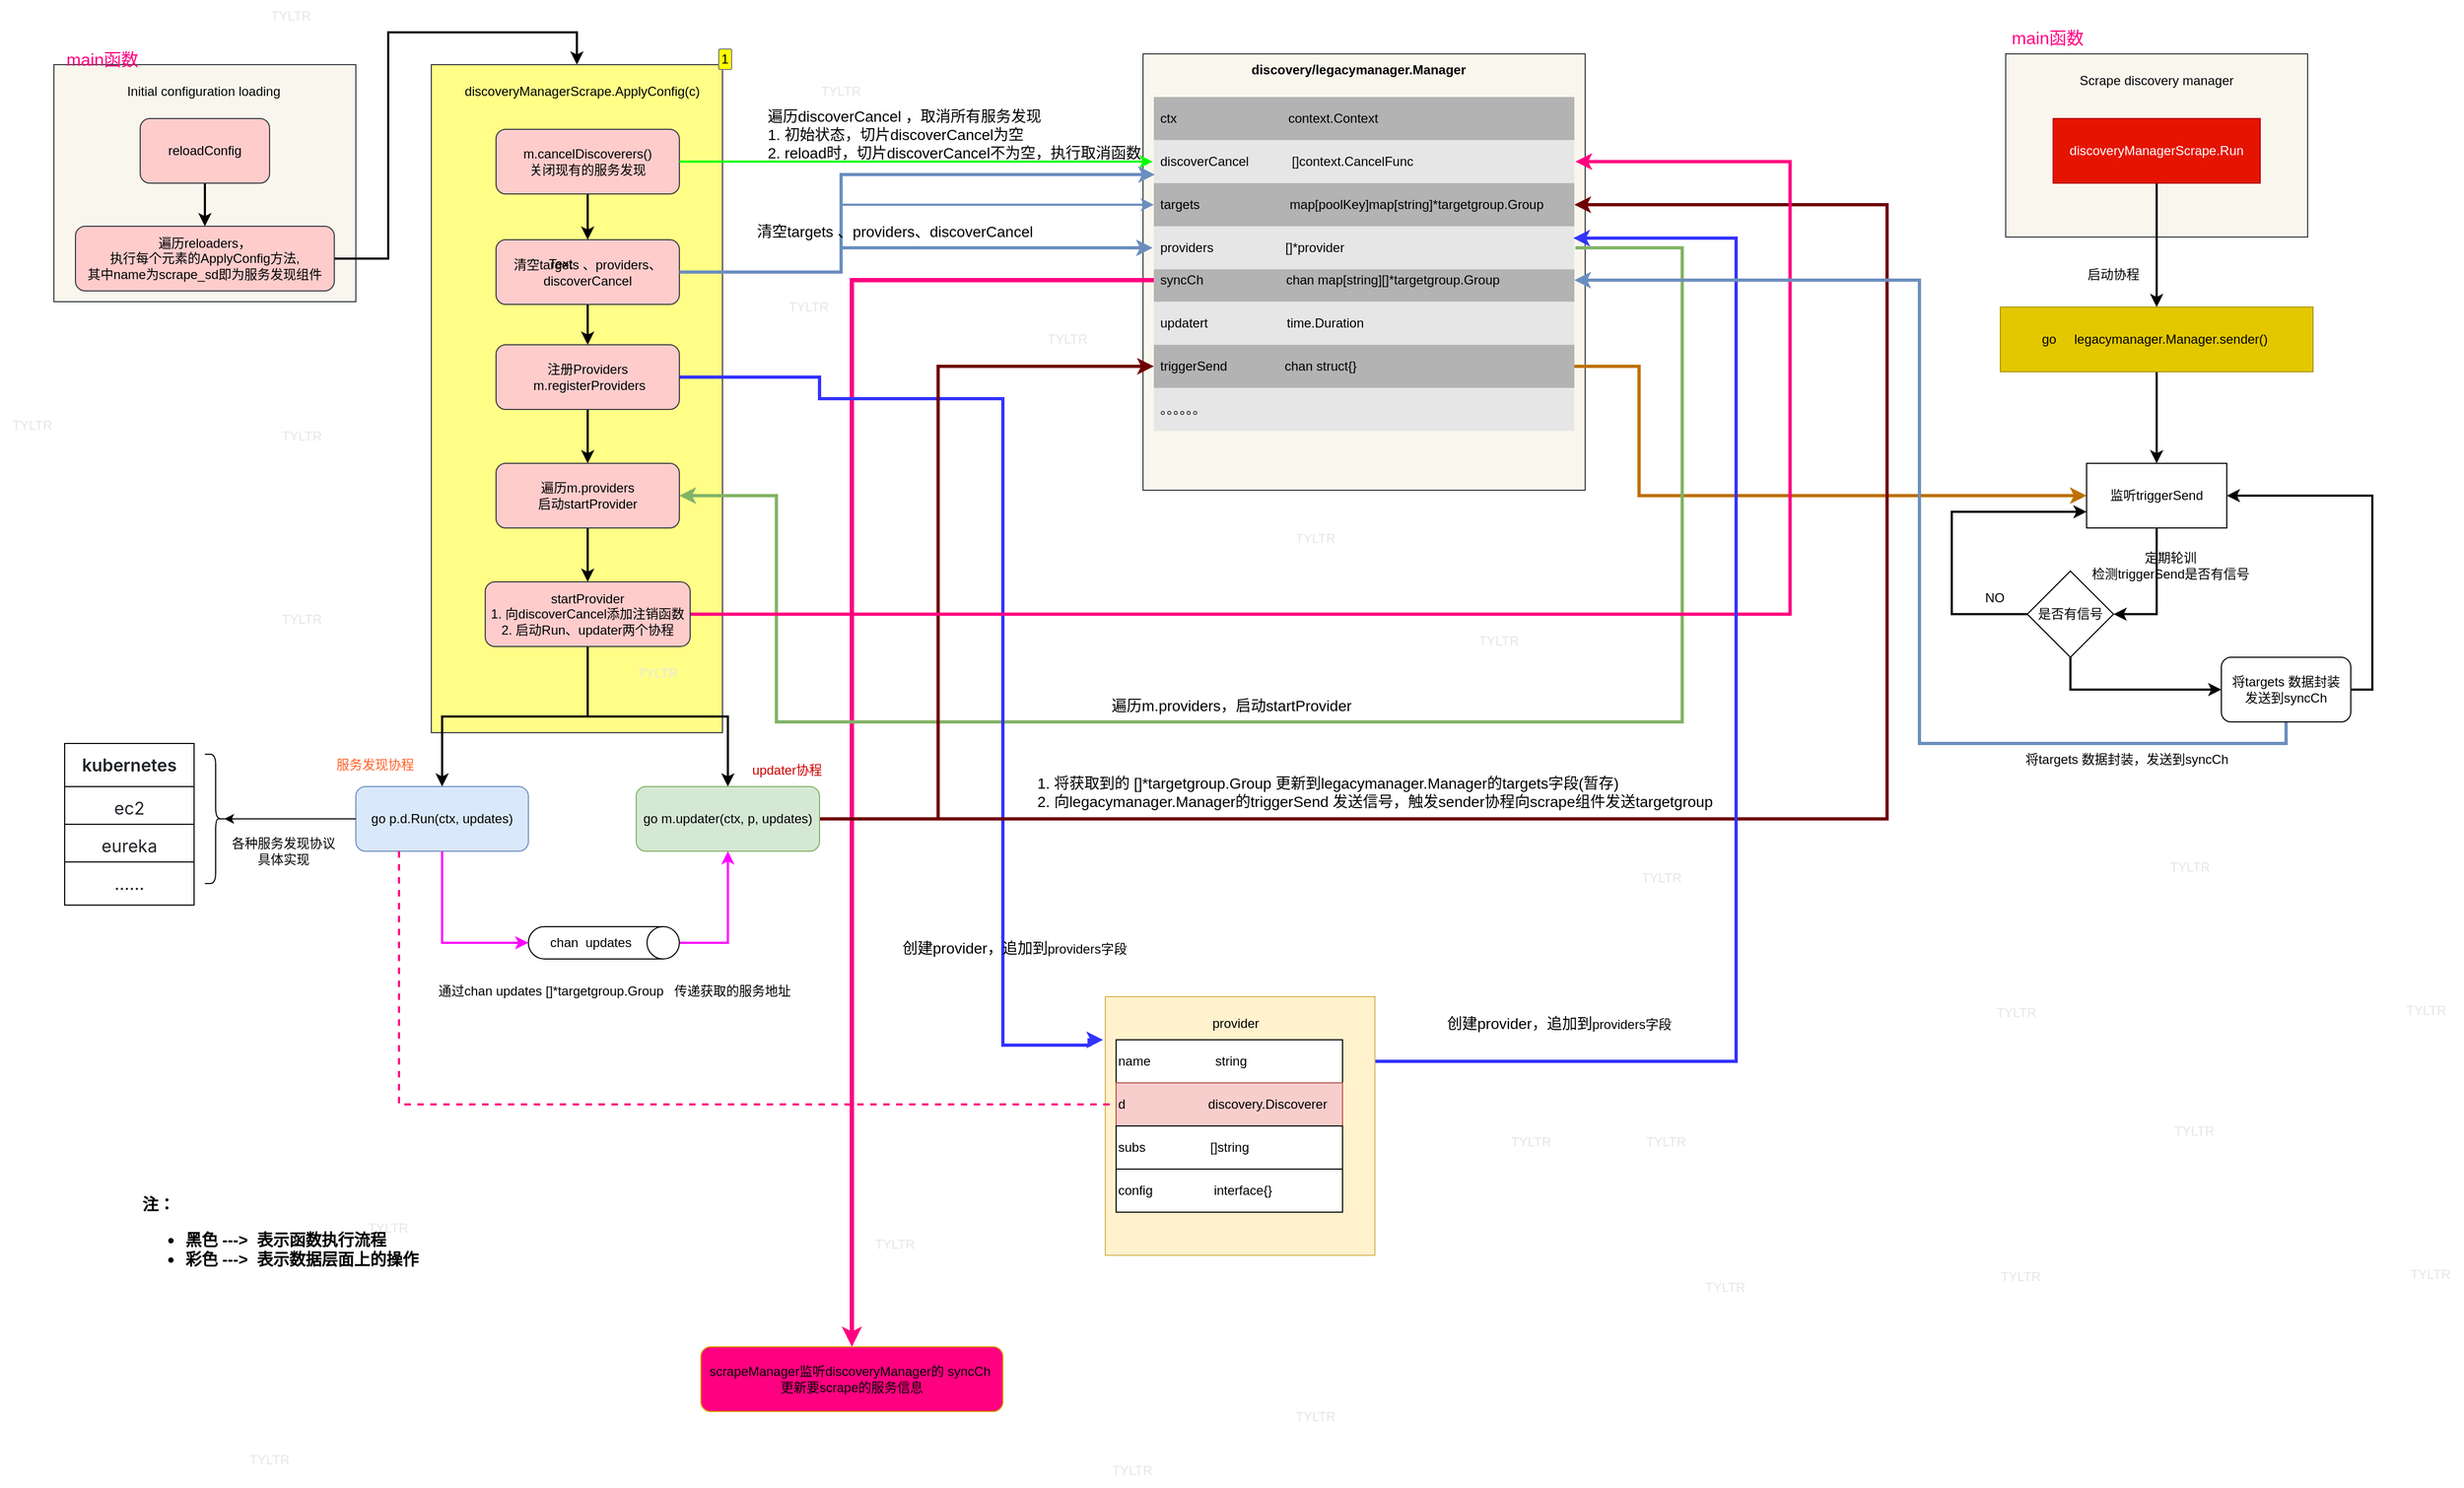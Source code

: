 <mxfile version="24.6.1" type="device">
  <diagram name="第 1 页" id="JD-DyB5TE8ffOVKspvN3">
    <mxGraphModel dx="1434" dy="769" grid="1" gridSize="10" guides="1" tooltips="1" connect="1" arrows="0" fold="1" page="1" pageScale="1" pageWidth="827" pageHeight="1169" background="none" math="0" shadow="0">
      <root>
        <mxCell id="0" />
        <mxCell id="1" parent="0" />
        <mxCell id="Yc0Fu8YplYlWr9wA8VVT-9" value="" style="rounded=0;whiteSpace=wrap;html=1;fillColor=#f9f7ed;strokeColor=#36393d;" parent="1" vertex="1">
          <mxGeometry x="180" y="130" width="280" height="220" as="geometry" />
        </mxCell>
        <mxCell id="Yc0Fu8YplYlWr9wA8VVT-12" value="Initial configuration loading" style="text;html=1;align=center;verticalAlign=middle;whiteSpace=wrap;rounded=0;" parent="1" vertex="1">
          <mxGeometry x="224" y="140" width="190" height="30" as="geometry" />
        </mxCell>
        <mxCell id="Yc0Fu8YplYlWr9wA8VVT-16" value="" style="edgeStyle=orthogonalEdgeStyle;rounded=0;orthogonalLoop=1;jettySize=auto;html=1;strokeWidth=2;" parent="1" source="Yc0Fu8YplYlWr9wA8VVT-13" target="Yc0Fu8YplYlWr9wA8VVT-14" edge="1">
          <mxGeometry relative="1" as="geometry" />
        </mxCell>
        <mxCell id="Yc0Fu8YplYlWr9wA8VVT-13" value="reloadConfig" style="rounded=1;whiteSpace=wrap;html=1;fillColor=#ffcccc;strokeColor=#36393d;" parent="1" vertex="1">
          <mxGeometry x="260" y="180" width="120" height="60" as="geometry" />
        </mxCell>
        <mxCell id="Yc0Fu8YplYlWr9wA8VVT-21" style="edgeStyle=orthogonalEdgeStyle;rounded=0;orthogonalLoop=1;jettySize=auto;html=1;exitX=1;exitY=0.5;exitDx=0;exitDy=0;entryX=0.5;entryY=0;entryDx=0;entryDy=0;fillColor=#ffcccc;strokeColor=#000000;strokeWidth=2;" parent="1" source="Yc0Fu8YplYlWr9wA8VVT-14" target="Yc0Fu8YplYlWr9wA8VVT-17" edge="1">
          <mxGeometry relative="1" as="geometry">
            <mxPoint x="600" y="110" as="targetPoint" />
            <Array as="points">
              <mxPoint x="490" y="310" />
              <mxPoint x="490" y="100" />
              <mxPoint x="665" y="100" />
            </Array>
          </mxGeometry>
        </mxCell>
        <mxCell id="Yc0Fu8YplYlWr9wA8VVT-14" value="遍历reloaders，&lt;br&gt;执行每个元素的ApplyConfig方法,&lt;br&gt;其中name为scrape_sd即为服务发现组件" style="rounded=1;whiteSpace=wrap;html=1;fillColor=#ffcccc;strokeColor=#36393d;" parent="1" vertex="1">
          <mxGeometry x="200" y="280" width="240" height="60" as="geometry" />
        </mxCell>
        <mxCell id="Yc0Fu8YplYlWr9wA8VVT-17" value="" style="rounded=0;whiteSpace=wrap;html=1;fillColor=#ffff88;strokeColor=#36393d;enumerate=1;" parent="1" vertex="1">
          <mxGeometry x="530" y="130" width="270" height="620" as="geometry" />
        </mxCell>
        <mxCell id="Yc0Fu8YplYlWr9wA8VVT-20" value="discoveryManagerScrape.ApplyConfig(c)" style="text;html=1;align=center;verticalAlign=middle;whiteSpace=wrap;rounded=0;" parent="1" vertex="1">
          <mxGeometry x="640" y="140" width="60" height="30" as="geometry" />
        </mxCell>
        <mxCell id="Yc0Fu8YplYlWr9wA8VVT-68" style="edgeStyle=orthogonalEdgeStyle;rounded=0;orthogonalLoop=1;jettySize=auto;html=1;exitX=0.5;exitY=1;exitDx=0;exitDy=0;strokeWidth=2;" parent="1" source="Yc0Fu8YplYlWr9wA8VVT-22" target="Yc0Fu8YplYlWr9wA8VVT-57" edge="1">
          <mxGeometry relative="1" as="geometry" />
        </mxCell>
        <mxCell id="Yc0Fu8YplYlWr9wA8VVT-22" value="m.cancelDiscoverers()&lt;br&gt;关闭现有的服务发现" style="rounded=1;whiteSpace=wrap;html=1;fillColor=#ffcccc;strokeColor=#36393d;" parent="1" vertex="1">
          <mxGeometry x="590" y="190" width="170" height="60" as="geometry" />
        </mxCell>
        <mxCell id="Yc0Fu8YplYlWr9wA8VVT-23" value="&lt;article data-content=&quot;[{&amp;quot;type&amp;quot;:&amp;quot;block&amp;quot;,&amp;quot;id&amp;quot;:&amp;quot;oQzf-1707302012623&amp;quot;,&amp;quot;name&amp;quot;:&amp;quot;code&amp;quot;,&amp;quot;data&amp;quot;:{&amp;quot;wrap&amp;quot;:true,&amp;quot;language&amp;quot;:&amp;quot;&amp;quot;,&amp;quot;theme&amp;quot;:&amp;quot;default&amp;quot;},&amp;quot;nodes&amp;quot;:[{&amp;quot;type&amp;quot;:&amp;quot;block&amp;quot;,&amp;quot;id&amp;quot;:&amp;quot;PIXT-1708593610295&amp;quot;,&amp;quot;name&amp;quot;:&amp;quot;code-line&amp;quot;,&amp;quot;data&amp;quot;:{},&amp;quot;nodes&amp;quot;:[{&amp;quot;type&amp;quot;:&amp;quot;text&amp;quot;,&amp;quot;id&amp;quot;:&amp;quot;FoJq-1708593610294&amp;quot;,&amp;quot;leaves&amp;quot;:[{&amp;quot;text&amp;quot;:&amp;quot;type&amp;nbsp;Manager&amp;nbsp;struct&amp;nbsp;{&amp;quot;,&amp;quot;marks&amp;quot;:[]}]}]},{&amp;quot;type&amp;quot;:&amp;quot;block&amp;quot;,&amp;quot;id&amp;quot;:&amp;quot;5k57-1708593611219&amp;quot;,&amp;quot;name&amp;quot;:&amp;quot;code-line&amp;quot;,&amp;quot;data&amp;quot;:{},&amp;quot;nodes&amp;quot;:[{&amp;quot;type&amp;quot;:&amp;quot;text&amp;quot;,&amp;quot;id&amp;quot;:&amp;quot;eEuN-1708593611218&amp;quot;,&amp;quot;leaves&amp;quot;:[{&amp;quot;text&amp;quot;:&amp;quot;&amp;nbsp;&amp;nbsp;&amp;nbsp;&amp;nbsp;logger&amp;nbsp;&amp;nbsp;&amp;nbsp;&amp;nbsp;&amp;nbsp;&amp;nbsp;&amp;nbsp;&amp;nbsp;&amp;nbsp;&amp;nbsp;&amp;nbsp;log.Logger&amp;quot;,&amp;quot;marks&amp;quot;:[]}]}]},{&amp;quot;type&amp;quot;:&amp;quot;block&amp;quot;,&amp;quot;id&amp;quot;:&amp;quot;fkRS-1708593611221&amp;quot;,&amp;quot;name&amp;quot;:&amp;quot;code-line&amp;quot;,&amp;quot;data&amp;quot;:{},&amp;quot;nodes&amp;quot;:[{&amp;quot;type&amp;quot;:&amp;quot;text&amp;quot;,&amp;quot;id&amp;quot;:&amp;quot;NW3g-1708593611220&amp;quot;,&amp;quot;leaves&amp;quot;:[{&amp;quot;text&amp;quot;:&amp;quot;&amp;nbsp;&amp;nbsp;&amp;nbsp;&amp;nbsp;name&amp;nbsp;&amp;nbsp;&amp;nbsp;&amp;nbsp;&amp;nbsp;&amp;nbsp;&amp;nbsp;&amp;nbsp;&amp;nbsp;&amp;nbsp;&amp;nbsp;&amp;nbsp;&amp;nbsp;string&amp;quot;,&amp;quot;marks&amp;quot;:[]}]}]},{&amp;quot;type&amp;quot;:&amp;quot;block&amp;quot;,&amp;quot;id&amp;quot;:&amp;quot;XSko-1708593611223&amp;quot;,&amp;quot;name&amp;quot;:&amp;quot;code-line&amp;quot;,&amp;quot;data&amp;quot;:{},&amp;quot;nodes&amp;quot;:[{&amp;quot;type&amp;quot;:&amp;quot;text&amp;quot;,&amp;quot;id&amp;quot;:&amp;quot;2gKA-1708593611222&amp;quot;,&amp;quot;leaves&amp;quot;:[{&amp;quot;text&amp;quot;:&amp;quot;&amp;nbsp;&amp;nbsp;&amp;nbsp;&amp;nbsp;mtx&amp;nbsp;&amp;nbsp;&amp;nbsp;&amp;nbsp;&amp;nbsp;&amp;nbsp;&amp;nbsp;&amp;nbsp;&amp;nbsp;&amp;nbsp;&amp;nbsp;&amp;nbsp;&amp;nbsp;&amp;nbsp;sync.RWMutex&amp;quot;,&amp;quot;marks&amp;quot;:[]}]}]},{&amp;quot;type&amp;quot;:&amp;quot;block&amp;quot;,&amp;quot;id&amp;quot;:&amp;quot;2Kbo-1708593611225&amp;quot;,&amp;quot;name&amp;quot;:&amp;quot;code-line&amp;quot;,&amp;quot;data&amp;quot;:{},&amp;quot;nodes&amp;quot;:[{&amp;quot;type&amp;quot;:&amp;quot;text&amp;quot;,&amp;quot;id&amp;quot;:&amp;quot;1zew-1708593611224&amp;quot;,&amp;quot;leaves&amp;quot;:[{&amp;quot;text&amp;quot;:&amp;quot;&amp;nbsp;&amp;nbsp;&amp;nbsp;&amp;nbsp;ctx&amp;nbsp;&amp;nbsp;&amp;nbsp;&amp;nbsp;&amp;nbsp;&amp;nbsp;&amp;nbsp;&amp;nbsp;&amp;nbsp;&amp;nbsp;&amp;nbsp;&amp;nbsp;&amp;nbsp;&amp;nbsp;&amp;nbsp;context.Context&amp;quot;,&amp;quot;marks&amp;quot;:[]}]}]},{&amp;quot;type&amp;quot;:&amp;quot;block&amp;quot;,&amp;quot;id&amp;quot;:&amp;quot;vPWR-1708593611227&amp;quot;,&amp;quot;name&amp;quot;:&amp;quot;code-line&amp;quot;,&amp;quot;data&amp;quot;:{},&amp;quot;nodes&amp;quot;:[{&amp;quot;type&amp;quot;:&amp;quot;text&amp;quot;,&amp;quot;id&amp;quot;:&amp;quot;6IBR-1708593611226&amp;quot;,&amp;quot;leaves&amp;quot;:[{&amp;quot;text&amp;quot;:&amp;quot;&amp;nbsp;&amp;nbsp;&amp;nbsp;&amp;nbsp;discoverCancel&amp;nbsp;&amp;nbsp;&amp;nbsp;[]context.CancelFunc&amp;quot;,&amp;quot;marks&amp;quot;:[]}]}]},{&amp;quot;type&amp;quot;:&amp;quot;block&amp;quot;,&amp;quot;id&amp;quot;:&amp;quot;4Jts-1708593611235&amp;quot;,&amp;quot;name&amp;quot;:&amp;quot;code-line&amp;quot;,&amp;quot;data&amp;quot;:{},&amp;quot;nodes&amp;quot;:[{&amp;quot;type&amp;quot;:&amp;quot;text&amp;quot;,&amp;quot;id&amp;quot;:&amp;quot;ctO9-1708593611234&amp;quot;,&amp;quot;leaves&amp;quot;:[{&amp;quot;text&amp;quot;:&amp;quot;&amp;nbsp;&amp;nbsp;&amp;nbsp;&amp;nbsp;targets&amp;nbsp;&amp;nbsp;&amp;nbsp;&amp;nbsp;&amp;nbsp;&amp;nbsp;&amp;nbsp;&amp;nbsp;&amp;nbsp;&amp;nbsp;&amp;nbsp;map[poolKey]map[string]*targetgroup.Group&amp;quot;,&amp;quot;marks&amp;quot;:[]}]}]},{&amp;quot;type&amp;quot;:&amp;quot;block&amp;quot;,&amp;quot;id&amp;quot;:&amp;quot;OmhL-1708593611239&amp;quot;,&amp;quot;name&amp;quot;:&amp;quot;code-line&amp;quot;,&amp;quot;data&amp;quot;:{},&amp;quot;nodes&amp;quot;:[{&amp;quot;type&amp;quot;:&amp;quot;text&amp;quot;,&amp;quot;id&amp;quot;:&amp;quot;50vh-1708593611238&amp;quot;,&amp;quot;leaves&amp;quot;:[{&amp;quot;text&amp;quot;:&amp;quot;&amp;nbsp;&amp;nbsp;&amp;nbsp;&amp;nbsp;providers&amp;nbsp;&amp;nbsp;&amp;nbsp;&amp;nbsp;&amp;nbsp;&amp;nbsp;&amp;nbsp;&amp;nbsp;&amp;nbsp;[]*provider&amp;quot;,&amp;quot;marks&amp;quot;:[]}]}]},{&amp;quot;type&amp;quot;:&amp;quot;block&amp;quot;,&amp;quot;id&amp;quot;:&amp;quot;Emao-1708593611243&amp;quot;,&amp;quot;name&amp;quot;:&amp;quot;code-line&amp;quot;,&amp;quot;data&amp;quot;:{},&amp;quot;nodes&amp;quot;:[{&amp;quot;type&amp;quot;:&amp;quot;text&amp;quot;,&amp;quot;id&amp;quot;:&amp;quot;lmY2-1708593611242&amp;quot;,&amp;quot;leaves&amp;quot;:[{&amp;quot;text&amp;quot;:&amp;quot;&amp;nbsp;&amp;nbsp;&amp;nbsp;&amp;nbsp;syncCh&amp;nbsp;&amp;nbsp;&amp;nbsp;&amp;nbsp;&amp;nbsp;&amp;nbsp;&amp;nbsp;&amp;nbsp;&amp;nbsp;&amp;nbsp;&amp;nbsp;&amp;nbsp;chan&amp;nbsp;map[string][]*targetgroup.Group&amp;quot;,&amp;quot;marks&amp;quot;:[]}]}]},{&amp;quot;type&amp;quot;:&amp;quot;block&amp;quot;,&amp;quot;id&amp;quot;:&amp;quot;wFy3-1708593611252&amp;quot;,&amp;quot;name&amp;quot;:&amp;quot;code-line&amp;quot;,&amp;quot;data&amp;quot;:{},&amp;quot;nodes&amp;quot;:[{&amp;quot;type&amp;quot;:&amp;quot;text&amp;quot;,&amp;quot;id&amp;quot;:&amp;quot;SSG9-1708593611251&amp;quot;,&amp;quot;leaves&amp;quot;:[{&amp;quot;text&amp;quot;:&amp;quot;&amp;nbsp;&amp;nbsp;&amp;nbsp;&amp;nbsp;updatert&amp;nbsp;&amp;nbsp;&amp;nbsp;&amp;nbsp;&amp;nbsp;&amp;nbsp;&amp;nbsp;&amp;nbsp;&amp;nbsp;&amp;nbsp;time.Duration&amp;quot;,&amp;quot;marks&amp;quot;:[]}]}]},{&amp;quot;type&amp;quot;:&amp;quot;block&amp;quot;,&amp;quot;id&amp;quot;:&amp;quot;i7c2-1708593611258&amp;quot;,&amp;quot;name&amp;quot;:&amp;quot;code-line&amp;quot;,&amp;quot;data&amp;quot;:{},&amp;quot;nodes&amp;quot;:[{&amp;quot;type&amp;quot;:&amp;quot;text&amp;quot;,&amp;quot;id&amp;quot;:&amp;quot;tWdw-1708593611257&amp;quot;,&amp;quot;leaves&amp;quot;:[{&amp;quot;text&amp;quot;:&amp;quot;&amp;nbsp;&amp;nbsp;&amp;nbsp;&amp;nbsp;triggerSend&amp;nbsp;&amp;nbsp;&amp;nbsp;&amp;nbsp;&amp;nbsp;&amp;nbsp;&amp;nbsp;chan&amp;nbsp;struct{}&amp;quot;,&amp;quot;marks&amp;quot;:[]}]}]},{&amp;quot;type&amp;quot;:&amp;quot;block&amp;quot;,&amp;quot;id&amp;quot;:&amp;quot;S7Ca-1708593611260&amp;quot;,&amp;quot;name&amp;quot;:&amp;quot;code-line&amp;quot;,&amp;quot;data&amp;quot;:{},&amp;quot;nodes&amp;quot;:[{&amp;quot;type&amp;quot;:&amp;quot;text&amp;quot;,&amp;quot;id&amp;quot;:&amp;quot;uG7G-1708593611259&amp;quot;,&amp;quot;leaves&amp;quot;:[{&amp;quot;text&amp;quot;:&amp;quot;&amp;quot;,&amp;quot;marks&amp;quot;:[]}]}]},{&amp;quot;type&amp;quot;:&amp;quot;block&amp;quot;,&amp;quot;id&amp;quot;:&amp;quot;hZYb-1708593611264&amp;quot;,&amp;quot;name&amp;quot;:&amp;quot;code-line&amp;quot;,&amp;quot;data&amp;quot;:{},&amp;quot;nodes&amp;quot;:[{&amp;quot;type&amp;quot;:&amp;quot;text&amp;quot;,&amp;quot;id&amp;quot;:&amp;quot;HZPF-1708593611263&amp;quot;,&amp;quot;leaves&amp;quot;:[{&amp;quot;text&amp;quot;:&amp;quot;&amp;nbsp;&amp;nbsp;&amp;nbsp;&amp;nbsp;registerer&amp;nbsp;&amp;nbsp;&amp;nbsp;&amp;nbsp;&amp;nbsp;&amp;nbsp;&amp;nbsp;&amp;nbsp;prometheus.Registerer&amp;quot;,&amp;quot;marks&amp;quot;:[]}]}]},{&amp;quot;type&amp;quot;:&amp;quot;block&amp;quot;,&amp;quot;id&amp;quot;:&amp;quot;ukiE-1708593611266&amp;quot;,&amp;quot;name&amp;quot;:&amp;quot;code-line&amp;quot;,&amp;quot;data&amp;quot;:{},&amp;quot;nodes&amp;quot;:[{&amp;quot;type&amp;quot;:&amp;quot;text&amp;quot;,&amp;quot;id&amp;quot;:&amp;quot;y345-1708593611265&amp;quot;,&amp;quot;leaves&amp;quot;:[{&amp;quot;text&amp;quot;:&amp;quot;&amp;quot;,&amp;quot;marks&amp;quot;:[]}]}]},{&amp;quot;type&amp;quot;:&amp;quot;block&amp;quot;,&amp;quot;id&amp;quot;:&amp;quot;fGMF-1708593611268&amp;quot;,&amp;quot;name&amp;quot;:&amp;quot;code-line&amp;quot;,&amp;quot;data&amp;quot;:{},&amp;quot;nodes&amp;quot;:[{&amp;quot;type&amp;quot;:&amp;quot;text&amp;quot;,&amp;quot;id&amp;quot;:&amp;quot;GRQg-1708593611267&amp;quot;,&amp;quot;leaves&amp;quot;:[{&amp;quot;text&amp;quot;:&amp;quot;&amp;nbsp;&amp;nbsp;&amp;nbsp;&amp;nbsp;metrics&amp;nbsp;&amp;nbsp;&amp;nbsp;&amp;nbsp;&amp;nbsp;&amp;nbsp;&amp;nbsp;&amp;nbsp;&amp;nbsp;&amp;nbsp;&amp;nbsp;*discovery.Metrics&amp;quot;,&amp;quot;marks&amp;quot;:[]}]}]},{&amp;quot;type&amp;quot;:&amp;quot;block&amp;quot;,&amp;quot;id&amp;quot;:&amp;quot;Dtk6-1708593611270&amp;quot;,&amp;quot;name&amp;quot;:&amp;quot;code-line&amp;quot;,&amp;quot;data&amp;quot;:{},&amp;quot;nodes&amp;quot;:[{&amp;quot;type&amp;quot;:&amp;quot;text&amp;quot;,&amp;quot;id&amp;quot;:&amp;quot;m6uQ-1708593611269&amp;quot;,&amp;quot;leaves&amp;quot;:[{&amp;quot;text&amp;quot;:&amp;quot;&amp;nbsp;&amp;nbsp;&amp;nbsp;&amp;nbsp;sdMetrics&amp;nbsp;&amp;nbsp;&amp;nbsp;&amp;nbsp;&amp;nbsp;&amp;nbsp;&amp;nbsp;&amp;nbsp;&amp;nbsp;map[string]discovery.DiscovererMetrics&amp;quot;,&amp;quot;marks&amp;quot;:[]}]}]},{&amp;quot;type&amp;quot;:&amp;quot;block&amp;quot;,&amp;quot;id&amp;quot;:&amp;quot;KOP7-1708593611272&amp;quot;,&amp;quot;name&amp;quot;:&amp;quot;code-line&amp;quot;,&amp;quot;data&amp;quot;:{},&amp;quot;nodes&amp;quot;:[{&amp;quot;type&amp;quot;:&amp;quot;text&amp;quot;,&amp;quot;id&amp;quot;:&amp;quot;qXI7-1708593611271&amp;quot;,&amp;quot;leaves&amp;quot;:[{&amp;quot;text&amp;quot;:&amp;quot;}&amp;quot;,&amp;quot;marks&amp;quot;:[]}]}]}],&amp;quot;state&amp;quot;:{}}]&quot;&gt;&lt;div data-language=&quot;&quot; style=&quot;&quot; data-theme=&quot;default&quot;&gt;&lt;br&gt;&lt;/div&gt;&lt;/article&gt;" style="rounded=0;whiteSpace=wrap;html=1;fillColor=#f9f7ed;strokeColor=#36393d;align=left;" parent="1" vertex="1">
          <mxGeometry x="1190" y="120" width="410" height="405" as="geometry" />
        </mxCell>
        <mxCell id="jpZLS2aRkfOWzve02EP6-36" style="edgeStyle=orthogonalEdgeStyle;rounded=0;orthogonalLoop=1;jettySize=auto;html=1;exitX=1;exitY=0.5;exitDx=0;exitDy=0;entryX=0;entryY=0.5;entryDx=0;entryDy=0;fillColor=#f0a30a;strokeColor=#BD7000;strokeWidth=3;" parent="1" source="Yc0Fu8YplYlWr9wA8VVT-41" target="jpZLS2aRkfOWzve02EP6-35" edge="1">
          <mxGeometry relative="1" as="geometry">
            <Array as="points">
              <mxPoint x="1650" y="410" />
              <mxPoint x="1650" y="530" />
            </Array>
          </mxGeometry>
        </mxCell>
        <mxCell id="Yc0Fu8YplYlWr9wA8VVT-41" value="&lt;div style=&quot;border-color: var(--border-color);&quot; data-language=&quot;&quot; data-theme=&quot;default&quot;&gt;triggerSend&amp;nbsp; &amp;nbsp; &amp;nbsp; &amp;nbsp; &amp;nbsp; &amp;nbsp; &amp;nbsp; &amp;nbsp; chan struct{}&lt;br style=&quot;border-color: var(--border-color);&quot;&gt;&lt;/div&gt;" style="text;strokeColor=none;fillColor=#B3B3B3;align=left;verticalAlign=middle;spacingLeft=4;spacingRight=4;overflow=hidden;points=[[0,0.5],[1,0.5]];portConstraint=eastwest;rotatable=0;whiteSpace=wrap;html=1;" parent="1" vertex="1">
          <mxGeometry x="1200" y="390" width="390" height="40" as="geometry" />
        </mxCell>
        <mxCell id="Yc0Fu8YplYlWr9wA8VVT-55" style="edgeStyle=orthogonalEdgeStyle;rounded=0;orthogonalLoop=1;jettySize=auto;html=1;exitX=1;exitY=0.5;exitDx=0;exitDy=0;entryX=0;entryY=0.5;entryDx=0;entryDy=0;fillColor=#ffcccc;strokeColor=#00FF00;strokeWidth=2;" parent="1" source="Yc0Fu8YplYlWr9wA8VVT-22" target="Yc0Fu8YplYlWr9wA8VVT-52" edge="1">
          <mxGeometry relative="1" as="geometry" />
        </mxCell>
        <mxCell id="Yc0Fu8YplYlWr9wA8VVT-44" value="&lt;div style=&quot;border-color: var(--border-color);&quot; data-language=&quot;&quot; data-theme=&quot;default&quot;&gt;。。。。。。&lt;/div&gt;" style="text;strokeColor=none;fillColor=#E6E6E6;align=left;verticalAlign=middle;spacingLeft=4;spacingRight=4;overflow=hidden;points=[[0,0.5],[1,0.5]];portConstraint=eastwest;rotatable=0;whiteSpace=wrap;html=1;perimeterSpacing=1;gradientColor=none;" parent="1" vertex="1">
          <mxGeometry x="1200" y="430" width="390" height="40" as="geometry" />
        </mxCell>
        <mxCell id="jpZLS2aRkfOWzve02EP6-53" style="edgeStyle=orthogonalEdgeStyle;rounded=0;orthogonalLoop=1;jettySize=auto;html=1;exitX=0;exitY=0.5;exitDx=0;exitDy=0;strokeColor=#FF0080;strokeWidth=4;entryX=0.5;entryY=0;entryDx=0;entryDy=0;" parent="1" source="Yc0Fu8YplYlWr9wA8VVT-47" target="jpZLS2aRkfOWzve02EP6-54" edge="1">
          <mxGeometry relative="1" as="geometry">
            <mxPoint x="920" y="1301" as="targetPoint" />
          </mxGeometry>
        </mxCell>
        <mxCell id="Yc0Fu8YplYlWr9wA8VVT-47" value="&lt;div style=&quot;border-color: var(--border-color);&quot; data-language=&quot;&quot; data-theme=&quot;default&quot;&gt;syncCh&amp;nbsp; &amp;nbsp; &amp;nbsp; &amp;nbsp; &amp;nbsp; &amp;nbsp; &amp;nbsp; &amp;nbsp; &amp;nbsp; &amp;nbsp; &amp;nbsp; &amp;nbsp;chan map[string][]*targetgroup.Group&lt;br style=&quot;border-color: var(--border-color);&quot;&gt;&lt;/div&gt;" style="text;strokeColor=none;fillColor=#B3B3B3;align=left;verticalAlign=middle;spacingLeft=4;spacingRight=4;overflow=hidden;points=[[0,0.5],[1,0.5]];portConstraint=eastwest;rotatable=0;whiteSpace=wrap;html=1;" parent="1" vertex="1">
          <mxGeometry x="1200" y="310" width="390" height="40" as="geometry" />
        </mxCell>
        <mxCell id="Yc0Fu8YplYlWr9wA8VVT-48" value="&lt;div style=&quot;border-color: var(--border-color);&quot; data-language=&quot;&quot; data-theme=&quot;default&quot;&gt;updatert&amp;nbsp; &amp;nbsp; &amp;nbsp; &amp;nbsp; &amp;nbsp; &amp;nbsp; &amp;nbsp; &amp;nbsp; &amp;nbsp; &amp;nbsp; &amp;nbsp; time.Duration&lt;br&gt;&lt;/div&gt;" style="text;strokeColor=none;fillColor=#E6E6E6;align=left;verticalAlign=middle;spacingLeft=4;spacingRight=4;overflow=hidden;points=[[0,0.5],[1,0.5]];portConstraint=eastwest;rotatable=0;whiteSpace=wrap;html=1;perimeterSpacing=1;gradientColor=none;" parent="1" vertex="1">
          <mxGeometry x="1200" y="350" width="390" height="40" as="geometry" />
        </mxCell>
        <mxCell id="Yc0Fu8YplYlWr9wA8VVT-49" value="&lt;div style=&quot;border-color: var(--border-color);&quot; data-language=&quot;&quot; data-theme=&quot;default&quot;&gt;targets&amp;nbsp; &amp;nbsp; &amp;nbsp; &amp;nbsp; &amp;nbsp; &amp;nbsp; &amp;nbsp; &amp;nbsp; &amp;nbsp; &amp;nbsp; &amp;nbsp; &amp;nbsp; &amp;nbsp;map[poolKey]map[string]*targetgroup.Group&lt;br style=&quot;border-color: var(--border-color);&quot;&gt;&lt;/div&gt;" style="text;strokeColor=none;fillColor=#B3B3B3;align=left;verticalAlign=middle;spacingLeft=4;spacingRight=4;overflow=hidden;points=[[0,0.5],[1,0.5]];portConstraint=eastwest;rotatable=0;whiteSpace=wrap;html=1;" parent="1" vertex="1">
          <mxGeometry x="1200" y="240" width="390" height="40" as="geometry" />
        </mxCell>
        <mxCell id="Yc0Fu8YplYlWr9wA8VVT-72" style="edgeStyle=orthogonalEdgeStyle;rounded=0;orthogonalLoop=1;jettySize=auto;html=1;exitX=1;exitY=0.5;exitDx=0;exitDy=0;entryX=1;entryY=0.5;entryDx=0;entryDy=0;strokeColor=#82b366;strokeWidth=3;fillColor=#d5e8d4;" parent="1" source="Yc0Fu8YplYlWr9wA8VVT-50" target="Yc0Fu8YplYlWr9wA8VVT-70" edge="1">
          <mxGeometry relative="1" as="geometry">
            <Array as="points">
              <mxPoint x="1690" y="300" />
              <mxPoint x="1690" y="740" />
              <mxPoint x="850" y="740" />
              <mxPoint x="850" y="530" />
            </Array>
          </mxGeometry>
        </mxCell>
        <mxCell id="Yc0Fu8YplYlWr9wA8VVT-50" value="&lt;div style=&quot;border-color: var(--border-color);&quot; data-language=&quot;&quot; data-theme=&quot;default&quot;&gt;providers&amp;nbsp; &amp;nbsp; &amp;nbsp; &amp;nbsp; &amp;nbsp; &amp;nbsp; &amp;nbsp; &amp;nbsp; &amp;nbsp; &amp;nbsp; []*provider&lt;br&gt;&lt;/div&gt;" style="text;strokeColor=none;fillColor=#E6E6E6;align=left;verticalAlign=middle;spacingLeft=4;spacingRight=4;overflow=hidden;points=[[0,0.5],[1,0.5]];portConstraint=eastwest;rotatable=0;whiteSpace=wrap;html=1;perimeterSpacing=1;gradientColor=none;" parent="1" vertex="1">
          <mxGeometry x="1200" y="280" width="390" height="40" as="geometry" />
        </mxCell>
        <mxCell id="Yc0Fu8YplYlWr9wA8VVT-51" value="&lt;div style=&quot;border-color: var(--border-color);&quot; data-language=&quot;&quot; data-theme=&quot;default&quot;&gt;ctx&amp;nbsp; &amp;nbsp; &amp;nbsp; &amp;nbsp; &amp;nbsp; &amp;nbsp; &amp;nbsp; &amp;nbsp; &amp;nbsp; &amp;nbsp; &amp;nbsp; &amp;nbsp; &amp;nbsp; &amp;nbsp; &amp;nbsp; &amp;nbsp;context.Context&lt;br style=&quot;border-color: var(--border-color);&quot;&gt;&lt;/div&gt;" style="text;strokeColor=none;fillColor=#B3B3B3;align=left;verticalAlign=middle;spacingLeft=4;spacingRight=4;overflow=hidden;points=[[0,0.5],[1,0.5]];portConstraint=eastwest;rotatable=0;whiteSpace=wrap;html=1;" parent="1" vertex="1">
          <mxGeometry x="1200" y="160" width="390" height="40" as="geometry" />
        </mxCell>
        <mxCell id="Yc0Fu8YplYlWr9wA8VVT-52" value="&lt;div style=&quot;border-color: var(--border-color);&quot; data-language=&quot;&quot; data-theme=&quot;default&quot;&gt;discoverCancel&amp;nbsp; &amp;nbsp; &amp;nbsp; &amp;nbsp; &amp;nbsp; &amp;nbsp; []context.CancelFunc&lt;br&gt;&lt;/div&gt;" style="text;strokeColor=none;fillColor=#E6E6E6;align=left;verticalAlign=middle;spacingLeft=4;spacingRight=4;overflow=hidden;points=[[0,0.5],[1,0.5]];portConstraint=eastwest;rotatable=0;whiteSpace=wrap;html=1;perimeterSpacing=1;gradientColor=none;" parent="1" vertex="1">
          <mxGeometry x="1200" y="200" width="390" height="40" as="geometry" />
        </mxCell>
        <mxCell id="Yc0Fu8YplYlWr9wA8VVT-53" value="&lt;b&gt;discovery/legacymanager.&lt;span style=&quot;background-color: initial;&quot;&gt;Manager&lt;/span&gt;&lt;/b&gt;" style="text;html=1;align=center;verticalAlign=middle;whiteSpace=wrap;rounded=0;" parent="1" vertex="1">
          <mxGeometry x="1360" y="120" width="60" height="30" as="geometry" />
        </mxCell>
        <mxCell id="Yc0Fu8YplYlWr9wA8VVT-56" value="&lt;div style=&quot;font-size: 14px;&quot;&gt;&lt;font style=&quot;font-size: 14px;&quot;&gt;&lt;span style=&quot;background-color: initial;&quot;&gt;遍历discoverCancel ，&lt;/span&gt;&lt;span style=&quot;background-color: initial;&quot;&gt;取消所有服务发现&lt;/span&gt;&lt;/font&gt;&lt;/div&gt;&lt;font style=&quot;font-size: 14px;&quot;&gt;1. 初始状态，切片discoverCancel为空&lt;br&gt;2. reload时，切片discoverCancel不为空，执行取消函数&lt;/font&gt;" style="text;html=1;align=left;verticalAlign=middle;whiteSpace=wrap;rounded=0;" parent="1" vertex="1">
          <mxGeometry x="840" y="180" width="360" height="30" as="geometry" />
        </mxCell>
        <mxCell id="Yc0Fu8YplYlWr9wA8VVT-60" style="edgeStyle=orthogonalEdgeStyle;rounded=0;orthogonalLoop=1;jettySize=auto;html=1;exitX=1;exitY=0.5;exitDx=0;exitDy=0;entryX=0;entryY=0.5;entryDx=0;entryDy=0;strokeColor=#6c8ebf;strokeWidth=2;fillColor=#dae8fc;" parent="1" source="Yc0Fu8YplYlWr9wA8VVT-57" target="Yc0Fu8YplYlWr9wA8VVT-49" edge="1">
          <mxGeometry relative="1" as="geometry">
            <Array as="points">
              <mxPoint x="910" y="323" />
              <mxPoint x="910" y="260" />
            </Array>
          </mxGeometry>
        </mxCell>
        <mxCell id="Yc0Fu8YplYlWr9wA8VVT-61" style="edgeStyle=orthogonalEdgeStyle;rounded=0;orthogonalLoop=1;jettySize=auto;html=1;exitX=1;exitY=0.5;exitDx=0;exitDy=0;entryX=0;entryY=0.5;entryDx=0;entryDy=0;strokeColor=#6c8ebf;strokeWidth=3;fillColor=#dae8fc;" parent="1" source="Yc0Fu8YplYlWr9wA8VVT-57" target="Yc0Fu8YplYlWr9wA8VVT-50" edge="1">
          <mxGeometry relative="1" as="geometry">
            <Array as="points">
              <mxPoint x="910" y="323" />
              <mxPoint x="910" y="300" />
            </Array>
          </mxGeometry>
        </mxCell>
        <mxCell id="Yc0Fu8YplYlWr9wA8VVT-69" style="edgeStyle=orthogonalEdgeStyle;rounded=0;orthogonalLoop=1;jettySize=auto;html=1;exitX=0.5;exitY=1;exitDx=0;exitDy=0;entryX=0.5;entryY=0;entryDx=0;entryDy=0;strokeWidth=2;" parent="1" source="Yc0Fu8YplYlWr9wA8VVT-57" target="Yc0Fu8YplYlWr9wA8VVT-62" edge="1">
          <mxGeometry relative="1" as="geometry" />
        </mxCell>
        <mxCell id="Yc0Fu8YplYlWr9wA8VVT-57" value="清空targets 、providers、discoverCancel" style="rounded=1;whiteSpace=wrap;html=1;fillColor=#ffcccc;strokeColor=#36393d;" parent="1" vertex="1">
          <mxGeometry x="590" y="292.5" width="170" height="60" as="geometry" />
        </mxCell>
        <mxCell id="Yc0Fu8YplYlWr9wA8VVT-59" style="edgeStyle=orthogonalEdgeStyle;rounded=0;orthogonalLoop=1;jettySize=auto;html=1;exitX=1;exitY=0.5;exitDx=0;exitDy=0;entryX=0.005;entryY=0.786;entryDx=0;entryDy=0;entryPerimeter=0;fillColor=#dae8fc;strokeColor=#6c8ebf;strokeWidth=3;" parent="1" source="Yc0Fu8YplYlWr9wA8VVT-57" target="Yc0Fu8YplYlWr9wA8VVT-52" edge="1">
          <mxGeometry relative="1" as="geometry">
            <Array as="points">
              <mxPoint x="910" y="323" />
              <mxPoint x="910" y="232" />
            </Array>
          </mxGeometry>
        </mxCell>
        <mxCell id="Yc0Fu8YplYlWr9wA8VVT-71" style="edgeStyle=orthogonalEdgeStyle;rounded=0;orthogonalLoop=1;jettySize=auto;html=1;exitX=0.5;exitY=1;exitDx=0;exitDy=0;strokeWidth=2;" parent="1" source="Yc0Fu8YplYlWr9wA8VVT-62" target="Yc0Fu8YplYlWr9wA8VVT-70" edge="1">
          <mxGeometry relative="1" as="geometry" />
        </mxCell>
        <mxCell id="jpZLS2aRkfOWzve02EP6-3" style="edgeStyle=orthogonalEdgeStyle;rounded=0;orthogonalLoop=1;jettySize=auto;html=1;exitX=1;exitY=0.5;exitDx=0;exitDy=0;entryX=-0.008;entryY=0.167;entryDx=0;entryDy=0;strokeWidth=3;fillColor=#f8cecc;strokeColor=#3333FF;entryPerimeter=0;" parent="1" source="Yc0Fu8YplYlWr9wA8VVT-62" target="jpZLS2aRkfOWzve02EP6-4" edge="1">
          <mxGeometry relative="1" as="geometry">
            <mxPoint x="1090" y="850" as="targetPoint" />
            <Array as="points">
              <mxPoint x="890" y="420" />
              <mxPoint x="890" y="440" />
              <mxPoint x="1060" y="440" />
              <mxPoint x="1060" y="1040" />
              <mxPoint x="1140" y="1040" />
              <mxPoint x="1140" y="1035" />
            </Array>
          </mxGeometry>
        </mxCell>
        <mxCell id="Yc0Fu8YplYlWr9wA8VVT-62" value="注册Providers&lt;br&gt;&amp;nbsp;m.registerProviders" style="rounded=1;whiteSpace=wrap;html=1;fillColor=#ffcccc;strokeColor=#36393d;" parent="1" vertex="1">
          <mxGeometry x="590" y="390" width="170" height="60" as="geometry" />
        </mxCell>
        <mxCell id="Yc0Fu8YplYlWr9wA8VVT-66" value="&lt;font style=&quot;font-size: 14px;&quot;&gt;清空targets 、providers、discoverCancel&lt;/font&gt;&lt;div style=&quot;&quot;&gt;&lt;/div&gt;" style="text;html=1;align=left;verticalAlign=middle;whiteSpace=wrap;rounded=0;" parent="1" vertex="1">
          <mxGeometry x="830" y="270" width="360" height="30" as="geometry" />
        </mxCell>
        <mxCell id="Yc0Fu8YplYlWr9wA8VVT-67" value="&lt;span style=&quot;font-size: 14px; background-color: initial;&quot;&gt;创建provider，追加到&lt;/span&gt;providers字段&lt;br&gt;&lt;div style=&quot;&quot;&gt;&lt;/div&gt;" style="text;html=1;align=left;verticalAlign=middle;whiteSpace=wrap;rounded=0;" parent="1" vertex="1">
          <mxGeometry x="1470" y="1005" width="235" height="30" as="geometry" />
        </mxCell>
        <mxCell id="jpZLS2aRkfOWzve02EP6-1" style="edgeStyle=orthogonalEdgeStyle;rounded=0;orthogonalLoop=1;jettySize=auto;html=1;exitX=0.5;exitY=1;exitDx=0;exitDy=0;entryX=0.5;entryY=0;entryDx=0;entryDy=0;strokeWidth=2;" parent="1" source="Yc0Fu8YplYlWr9wA8VVT-70" target="Yc0Fu8YplYlWr9wA8VVT-93" edge="1">
          <mxGeometry relative="1" as="geometry" />
        </mxCell>
        <mxCell id="Yc0Fu8YplYlWr9wA8VVT-70" value="遍历m.providers&lt;br&gt;启动startProvider" style="rounded=1;whiteSpace=wrap;html=1;fillColor=#ffcccc;strokeColor=#36393d;" parent="1" vertex="1">
          <mxGeometry x="590" y="500" width="170" height="60" as="geometry" />
        </mxCell>
        <mxCell id="Yc0Fu8YplYlWr9wA8VVT-73" value="&lt;span style=&quot;background-color: initial; font-size: 14px;&quot;&gt;&amp;nbsp;遍历m.providers，&lt;/span&gt;&lt;span style=&quot;background-color: initial; text-align: center; font-size: 14px;&quot;&gt;启动startProvider&lt;/span&gt;&lt;br style=&quot;font-size: 14px;&quot;&gt;&lt;div style=&quot;font-size: 14px;&quot;&gt;&lt;/div&gt;" style="text;html=1;align=left;verticalAlign=middle;whiteSpace=wrap;rounded=0;fontSize=14;" parent="1" vertex="1">
          <mxGeometry x="1155" y="710" width="310" height="30" as="geometry" />
        </mxCell>
        <mxCell id="Yc0Fu8YplYlWr9wA8VVT-74" value="&lt;font color=&quot;#e6e6e6&quot;&gt;TYLTR&lt;/font&gt;" style="text;html=1;align=center;verticalAlign=middle;whiteSpace=wrap;rounded=0;" parent="1" vertex="1">
          <mxGeometry x="1090" y="370" width="60" height="30" as="geometry" />
        </mxCell>
        <mxCell id="Yc0Fu8YplYlWr9wA8VVT-76" value="&lt;font color=&quot;#e6e6e6&quot;&gt;TYLTR&lt;/font&gt;" style="text;html=1;align=center;verticalAlign=middle;whiteSpace=wrap;rounded=0;" parent="1" vertex="1">
          <mxGeometry x="880" y="140" width="60" height="30" as="geometry" />
        </mxCell>
        <mxCell id="Yc0Fu8YplYlWr9wA8VVT-77" value="&lt;font color=&quot;#e6e6e6&quot;&gt;TYLTR&lt;/font&gt;" style="text;html=1;align=center;verticalAlign=middle;whiteSpace=wrap;rounded=0;" parent="1" vertex="1">
          <mxGeometry x="850" y="340" width="60" height="30" as="geometry" />
        </mxCell>
        <mxCell id="Yc0Fu8YplYlWr9wA8VVT-78" value="&lt;font color=&quot;#e6e6e6&quot;&gt;TYLTR&lt;/font&gt;" style="text;html=1;align=center;verticalAlign=middle;whiteSpace=wrap;rounded=0;" parent="1" vertex="1">
          <mxGeometry x="130" y="450" width="60" height="30" as="geometry" />
        </mxCell>
        <mxCell id="Yc0Fu8YplYlWr9wA8VVT-79" value="&lt;font color=&quot;#e6e6e6&quot;&gt;TYLTR&lt;/font&gt;" style="text;html=1;align=center;verticalAlign=middle;whiteSpace=wrap;rounded=0;" parent="1" vertex="1">
          <mxGeometry x="1490" y="650" width="60" height="30" as="geometry" />
        </mxCell>
        <mxCell id="Yc0Fu8YplYlWr9wA8VVT-81" value="&lt;font color=&quot;#e6e6e6&quot;&gt;TYLTR&lt;/font&gt;" style="text;html=1;align=center;verticalAlign=middle;whiteSpace=wrap;rounded=0;" parent="1" vertex="1">
          <mxGeometry x="1320" y="555" width="60" height="30" as="geometry" />
        </mxCell>
        <mxCell id="Yc0Fu8YplYlWr9wA8VVT-82" value="&lt;font color=&quot;#e6e6e6&quot;&gt;TYLTR&lt;/font&gt;" style="text;html=1;align=center;verticalAlign=middle;whiteSpace=wrap;rounded=0;" parent="1" vertex="1">
          <mxGeometry x="710" y="680" width="60" height="30" as="geometry" />
        </mxCell>
        <mxCell id="Yc0Fu8YplYlWr9wA8VVT-84" value="&lt;font color=&quot;#e6e6e6&quot;&gt;TYLTR&lt;/font&gt;" style="text;html=1;align=center;verticalAlign=middle;whiteSpace=wrap;rounded=0;" parent="1" vertex="1">
          <mxGeometry x="380" y="460" width="60" height="30" as="geometry" />
        </mxCell>
        <mxCell id="Yc0Fu8YplYlWr9wA8VVT-85" value="&lt;font color=&quot;#e6e6e6&quot;&gt;TYLTR&lt;/font&gt;" style="text;html=1;align=center;verticalAlign=middle;whiteSpace=wrap;rounded=0;" parent="1" vertex="1">
          <mxGeometry x="380" y="630" width="60" height="30" as="geometry" />
        </mxCell>
        <mxCell id="Yc0Fu8YplYlWr9wA8VVT-86" value="&lt;font color=&quot;#e6e6e6&quot;&gt;TYLTR&lt;/font&gt;" style="text;html=1;align=center;verticalAlign=middle;whiteSpace=wrap;rounded=0;" parent="1" vertex="1">
          <mxGeometry x="370" y="70" width="60" height="30" as="geometry" />
        </mxCell>
        <mxCell id="Yc0Fu8YplYlWr9wA8VVT-87" value="go p.d.Run(ctx, updates)" style="rounded=1;whiteSpace=wrap;html=1;fillColor=#dae8fc;strokeColor=#6c8ebf;" parent="1" vertex="1">
          <mxGeometry x="460" y="800" width="160" height="60" as="geometry" />
        </mxCell>
        <mxCell id="jpZLS2aRkfOWzve02EP6-19" style="edgeStyle=orthogonalEdgeStyle;rounded=0;orthogonalLoop=1;jettySize=auto;html=1;exitX=1;exitY=0.5;exitDx=0;exitDy=0;entryX=1;entryY=0.5;entryDx=0;entryDy=0;fillColor=#a20025;strokeColor=#6F0000;strokeWidth=3;" parent="1" source="Yc0Fu8YplYlWr9wA8VVT-90" target="Yc0Fu8YplYlWr9wA8VVT-49" edge="1">
          <mxGeometry relative="1" as="geometry">
            <mxPoint x="1110" y="610" as="targetPoint" />
            <Array as="points">
              <mxPoint x="1880" y="830" />
              <mxPoint x="1880" y="260" />
            </Array>
          </mxGeometry>
        </mxCell>
        <mxCell id="jpZLS2aRkfOWzve02EP6-21" style="edgeStyle=orthogonalEdgeStyle;rounded=0;orthogonalLoop=1;jettySize=auto;html=1;exitX=1;exitY=0.5;exitDx=0;exitDy=0;entryX=0;entryY=0.5;entryDx=0;entryDy=0;strokeColor=#6F0000;strokeWidth=3;" parent="1" source="Yc0Fu8YplYlWr9wA8VVT-90" target="Yc0Fu8YplYlWr9wA8VVT-41" edge="1">
          <mxGeometry relative="1" as="geometry">
            <Array as="points">
              <mxPoint x="1000" y="830" />
              <mxPoint x="1000" y="410" />
            </Array>
          </mxGeometry>
        </mxCell>
        <mxCell id="Yc0Fu8YplYlWr9wA8VVT-90" value="go m.updater(ctx, p, updates)" style="rounded=1;whiteSpace=wrap;html=1;fillColor=#d5e8d4;strokeColor=#82b366;" parent="1" vertex="1">
          <mxGeometry x="720" y="800" width="170" height="60" as="geometry" />
        </mxCell>
        <mxCell id="Yc0Fu8YplYlWr9wA8VVT-94" style="edgeStyle=orthogonalEdgeStyle;rounded=0;orthogonalLoop=1;jettySize=auto;html=1;exitX=1;exitY=0.5;exitDx=0;exitDy=0;entryX=1;entryY=0.5;entryDx=0;entryDy=0;strokeColor=#FF0080;strokeWidth=3;" parent="1" source="Yc0Fu8YplYlWr9wA8VVT-93" target="Yc0Fu8YplYlWr9wA8VVT-52" edge="1">
          <mxGeometry relative="1" as="geometry">
            <Array as="points">
              <mxPoint x="1790" y="640" />
              <mxPoint x="1790" y="220" />
            </Array>
          </mxGeometry>
        </mxCell>
        <mxCell id="Yc0Fu8YplYlWr9wA8VVT-95" style="edgeStyle=orthogonalEdgeStyle;rounded=0;orthogonalLoop=1;jettySize=auto;html=1;exitX=0.5;exitY=1;exitDx=0;exitDy=0;entryX=0.5;entryY=0;entryDx=0;entryDy=0;strokeColor=#000000;strokeWidth=2;" parent="1" source="Yc0Fu8YplYlWr9wA8VVT-93" target="Yc0Fu8YplYlWr9wA8VVT-87" edge="1">
          <mxGeometry relative="1" as="geometry" />
        </mxCell>
        <mxCell id="Yc0Fu8YplYlWr9wA8VVT-96" style="edgeStyle=orthogonalEdgeStyle;rounded=0;orthogonalLoop=1;jettySize=auto;html=1;exitX=0.5;exitY=1;exitDx=0;exitDy=0;entryX=0.5;entryY=0;entryDx=0;entryDy=0;strokeColor=#000000;strokeWidth=2;" parent="1" source="Yc0Fu8YplYlWr9wA8VVT-93" target="Yc0Fu8YplYlWr9wA8VVT-90" edge="1">
          <mxGeometry relative="1" as="geometry" />
        </mxCell>
        <mxCell id="Yc0Fu8YplYlWr9wA8VVT-93" value="startProvider&lt;br&gt;1. 向discoverCancel添加注销函数&lt;br&gt;2. 启动Run、updater两个协程" style="rounded=1;whiteSpace=wrap;html=1;fillColor=#ffcccc;strokeColor=#36393d;" parent="1" vertex="1">
          <mxGeometry x="580" y="610" width="190" height="60" as="geometry" />
        </mxCell>
        <mxCell id="jpZLS2aRkfOWzve02EP6-10" style="edgeStyle=orthogonalEdgeStyle;rounded=0;orthogonalLoop=1;jettySize=auto;html=1;exitX=1;exitY=0.25;exitDx=0;exitDy=0;entryX=0.995;entryY=0.286;entryDx=0;entryDy=0;entryPerimeter=0;strokeColor=#3333FF;strokeWidth=3;" parent="1" source="jpZLS2aRkfOWzve02EP6-4" target="Yc0Fu8YplYlWr9wA8VVT-50" edge="1">
          <mxGeometry relative="1" as="geometry">
            <mxPoint x="1710" y="640" as="targetPoint" />
            <Array as="points">
              <mxPoint x="1740" y="1055" />
              <mxPoint x="1740" y="291" />
            </Array>
          </mxGeometry>
        </mxCell>
        <mxCell id="jpZLS2aRkfOWzve02EP6-4" value="" style="rounded=0;whiteSpace=wrap;html=1;fillColor=#fff2cc;strokeColor=#d6b656;" parent="1" vertex="1">
          <mxGeometry x="1155" y="995" width="250" height="240" as="geometry" />
        </mxCell>
        <mxCell id="jpZLS2aRkfOWzve02EP6-5" value="provider" style="text;html=1;align=center;verticalAlign=middle;whiteSpace=wrap;rounded=0;" parent="1" vertex="1">
          <mxGeometry x="1246" y="1005" width="60" height="30" as="geometry" />
        </mxCell>
        <mxCell id="jpZLS2aRkfOWzve02EP6-6" value="name&amp;nbsp; &amp;nbsp; &amp;nbsp; &amp;nbsp; &amp;nbsp; &amp;nbsp; &amp;nbsp; &amp;nbsp; &amp;nbsp; string &amp;nbsp;&lt;span style=&quot;&quot;&gt;&lt;span style=&quot;white-space: pre;&quot;&gt;&amp;nbsp;&amp;nbsp;&amp;nbsp;&amp;nbsp;&lt;/span&gt;&lt;/span&gt;&lt;span style=&quot;&quot;&gt;&lt;span style=&quot;white-space: pre;&quot;&gt;&amp;nbsp;&amp;nbsp;&amp;nbsp;&amp;nbsp;&lt;/span&gt;&lt;/span&gt;" style="rounded=0;whiteSpace=wrap;html=1;align=left;" parent="1" vertex="1">
          <mxGeometry x="1165" y="1035" width="210" height="40" as="geometry" />
        </mxCell>
        <mxCell id="jpZLS2aRkfOWzve02EP6-7" value="d&amp;nbsp; &amp;nbsp; &amp;nbsp; &amp;nbsp; &amp;nbsp; &amp;nbsp; &amp;nbsp; &amp;nbsp; &amp;nbsp; &amp;nbsp; &amp;nbsp; &amp;nbsp;discovery.Discoverer" style="rounded=0;whiteSpace=wrap;html=1;align=left;fillColor=#f8cecc;strokeColor=#b85450;" parent="1" vertex="1">
          <mxGeometry x="1165" y="1075" width="210" height="40" as="geometry" />
        </mxCell>
        <mxCell id="jpZLS2aRkfOWzve02EP6-8" value="subs&amp;nbsp; &amp;nbsp; &amp;nbsp; &amp;nbsp; &amp;nbsp; &amp;nbsp; &amp;nbsp; &amp;nbsp; &amp;nbsp; []string&amp;nbsp;" style="rounded=0;whiteSpace=wrap;html=1;align=left;" parent="1" vertex="1">
          <mxGeometry x="1165" y="1115" width="210" height="40" as="geometry" />
        </mxCell>
        <mxCell id="jpZLS2aRkfOWzve02EP6-9" value="config&amp;nbsp; &amp;nbsp; &amp;nbsp; &amp;nbsp; &amp;nbsp; &amp;nbsp; &amp;nbsp; &amp;nbsp; &amp;nbsp;interface{}" style="rounded=0;whiteSpace=wrap;html=1;align=left;" parent="1" vertex="1">
          <mxGeometry x="1165" y="1155" width="210" height="40" as="geometry" />
        </mxCell>
        <mxCell id="jpZLS2aRkfOWzve02EP6-11" value="&lt;br&gt;&lt;div style=&quot;&quot;&gt;&lt;/div&gt;" style="text;html=1;align=left;verticalAlign=middle;whiteSpace=wrap;rounded=0;" parent="1" vertex="1">
          <mxGeometry x="1420" y="910" width="235" height="30" as="geometry" />
        </mxCell>
        <mxCell id="jpZLS2aRkfOWzve02EP6-14" style="edgeStyle=orthogonalEdgeStyle;rounded=0;orthogonalLoop=1;jettySize=auto;html=1;exitX=0.5;exitY=0;exitDx=0;exitDy=0;exitPerimeter=0;entryX=0.5;entryY=1;entryDx=0;entryDy=0;strokeWidth=2;fillColor=#e1d5e7;strokeColor=#FF00FF;" parent="1" source="jpZLS2aRkfOWzve02EP6-12" target="Yc0Fu8YplYlWr9wA8VVT-90" edge="1">
          <mxGeometry relative="1" as="geometry" />
        </mxCell>
        <mxCell id="jpZLS2aRkfOWzve02EP6-12" value="chan&amp;nbsp; updates" style="shape=cylinder3;whiteSpace=wrap;html=1;boundedLbl=1;backgroundOutline=1;size=15;direction=south;" parent="1" vertex="1">
          <mxGeometry x="620" y="930" width="140" height="30" as="geometry" />
        </mxCell>
        <mxCell id="jpZLS2aRkfOWzve02EP6-13" style="edgeStyle=orthogonalEdgeStyle;rounded=0;orthogonalLoop=1;jettySize=auto;html=1;exitX=0.5;exitY=1;exitDx=0;exitDy=0;entryX=0.5;entryY=1;entryDx=0;entryDy=0;entryPerimeter=0;strokeWidth=2;fillColor=#e1d5e7;strokeColor=#FF00FF;" parent="1" source="Yc0Fu8YplYlWr9wA8VVT-87" target="jpZLS2aRkfOWzve02EP6-12" edge="1">
          <mxGeometry relative="1" as="geometry" />
        </mxCell>
        <mxCell id="jpZLS2aRkfOWzve02EP6-15" style="edgeStyle=orthogonalEdgeStyle;rounded=0;orthogonalLoop=1;jettySize=auto;html=1;exitX=0.25;exitY=1;exitDx=0;exitDy=0;entryX=0;entryY=0.5;entryDx=0;entryDy=0;endArrow=none;endFill=0;dashed=1;strokeColor=#FF0080;strokeWidth=2;" parent="1" source="Yc0Fu8YplYlWr9wA8VVT-87" target="jpZLS2aRkfOWzve02EP6-7" edge="1">
          <mxGeometry relative="1" as="geometry">
            <Array as="points">
              <mxPoint x="500" y="1095" />
            </Array>
          </mxGeometry>
        </mxCell>
        <mxCell id="jpZLS2aRkfOWzve02EP6-16" value="&lt;font color=&quot;#ff6229&quot;&gt;服务发现协程&lt;/font&gt;" style="text;html=1;align=center;verticalAlign=middle;whiteSpace=wrap;rounded=0;" parent="1" vertex="1">
          <mxGeometry x="426" y="765" width="104" height="30" as="geometry" />
        </mxCell>
        <mxCell id="jpZLS2aRkfOWzve02EP6-17" value="&lt;font color=&quot;#cc0000&quot;&gt;updater协程&lt;/font&gt;" style="text;html=1;align=center;verticalAlign=middle;whiteSpace=wrap;rounded=0;" parent="1" vertex="1">
          <mxGeometry x="820" y="770" width="80" height="30" as="geometry" />
        </mxCell>
        <mxCell id="jpZLS2aRkfOWzve02EP6-18" value="通过chan updates []*targetgroup.Group&amp;nbsp; &amp;nbsp;传递获取的服务&lt;span style=&quot;background-color: initial;&quot;&gt;地址&lt;/span&gt;" style="text;html=1;align=center;verticalAlign=middle;whiteSpace=wrap;rounded=0;" parent="1" vertex="1">
          <mxGeometry x="500" y="975" width="400" height="30" as="geometry" />
        </mxCell>
        <mxCell id="jpZLS2aRkfOWzve02EP6-20" value="1. 将获取到的&amp;nbsp;[]*targetgroup.Group 更新到legacymanager.Manager的targets字段(暂存)&amp;nbsp;&lt;br&gt;2. 向legacymanager.Manager的triggerSend 发送信号，触发sender协程向scrape组件发送targetgroup" style="text;html=1;align=left;verticalAlign=middle;whiteSpace=wrap;rounded=0;fontSize=14;" parent="1" vertex="1">
          <mxGeometry x="1090" y="790" width="640" height="30" as="geometry" />
        </mxCell>
        <mxCell id="jpZLS2aRkfOWzve02EP6-24" value="&lt;span style=&quot;font-size: 14px; background-color: initial;&quot;&gt;创建provider，追加到&lt;/span&gt;providers字段&lt;br&gt;&lt;div style=&quot;&quot;&gt;&lt;/div&gt;" style="text;html=1;align=left;verticalAlign=middle;whiteSpace=wrap;rounded=0;" parent="1" vertex="1">
          <mxGeometry x="965" y="935" width="235" height="30" as="geometry" />
        </mxCell>
        <mxCell id="jpZLS2aRkfOWzve02EP6-26" value="" style="rounded=0;whiteSpace=wrap;html=1;fillColor=#f9f7ed;strokeColor=#36393d;" parent="1" vertex="1">
          <mxGeometry x="1990" y="120" width="280" height="170" as="geometry" />
        </mxCell>
        <mxCell id="jpZLS2aRkfOWzve02EP6-27" value="Scrape discovery manager" style="text;html=1;align=center;verticalAlign=middle;whiteSpace=wrap;rounded=0;" parent="1" vertex="1">
          <mxGeometry x="2010" y="130" width="240" height="30" as="geometry" />
        </mxCell>
        <mxCell id="jpZLS2aRkfOWzve02EP6-31" style="edgeStyle=orthogonalEdgeStyle;rounded=0;orthogonalLoop=1;jettySize=auto;html=1;exitX=0.5;exitY=1;exitDx=0;exitDy=0;entryX=0.5;entryY=0;entryDx=0;entryDy=0;strokeWidth=2;" parent="1" source="jpZLS2aRkfOWzve02EP6-28" target="jpZLS2aRkfOWzve02EP6-29" edge="1">
          <mxGeometry relative="1" as="geometry" />
        </mxCell>
        <mxCell id="jpZLS2aRkfOWzve02EP6-28" value="discoveryManagerScrape.Run" style="rounded=0;whiteSpace=wrap;html=1;fillColor=#e51400;fontColor=#ffffff;strokeColor=#B20000;" parent="1" vertex="1">
          <mxGeometry x="2034" y="180" width="192" height="60" as="geometry" />
        </mxCell>
        <mxCell id="jpZLS2aRkfOWzve02EP6-48" style="edgeStyle=orthogonalEdgeStyle;rounded=0;orthogonalLoop=1;jettySize=auto;html=1;exitX=0.5;exitY=1;exitDx=0;exitDy=0;entryX=0.5;entryY=0;entryDx=0;entryDy=0;strokeWidth=2;" parent="1" source="jpZLS2aRkfOWzve02EP6-29" target="jpZLS2aRkfOWzve02EP6-35" edge="1">
          <mxGeometry relative="1" as="geometry" />
        </mxCell>
        <mxCell id="jpZLS2aRkfOWzve02EP6-29" value="go&amp;nbsp; &amp;nbsp; &amp;nbsp;legacymanager.Manager.sender()&amp;nbsp;" style="rounded=0;whiteSpace=wrap;html=1;fillColor=#e3c800;fontColor=#000000;strokeColor=#B09500;" parent="1" vertex="1">
          <mxGeometry x="1985" y="355" width="290" height="60" as="geometry" />
        </mxCell>
        <mxCell id="jpZLS2aRkfOWzve02EP6-32" value="启动协程" style="text;html=1;align=center;verticalAlign=middle;whiteSpace=wrap;rounded=0;" parent="1" vertex="1">
          <mxGeometry x="2060" y="310" width="60" height="30" as="geometry" />
        </mxCell>
        <mxCell id="jpZLS2aRkfOWzve02EP6-52" style="edgeStyle=orthogonalEdgeStyle;rounded=0;orthogonalLoop=1;jettySize=auto;html=1;exitX=0.5;exitY=1;exitDx=0;exitDy=0;entryX=1;entryY=0.5;entryDx=0;entryDy=0;fillColor=#f8cecc;strokeColor=#000000;strokeWidth=2;" parent="1" source="jpZLS2aRkfOWzve02EP6-35" target="jpZLS2aRkfOWzve02EP6-41" edge="1">
          <mxGeometry relative="1" as="geometry" />
        </mxCell>
        <mxCell id="jpZLS2aRkfOWzve02EP6-35" value="监听triggerSend" style="rounded=0;whiteSpace=wrap;html=1;" parent="1" vertex="1">
          <mxGeometry x="2065" y="500" width="130" height="60" as="geometry" />
        </mxCell>
        <mxCell id="jpZLS2aRkfOWzve02EP6-39" value="定期轮训&lt;br&gt;检测triggerSend是否有信号" style="text;html=1;align=center;verticalAlign=middle;whiteSpace=wrap;rounded=0;" parent="1" vertex="1">
          <mxGeometry x="2050" y="580" width="186" height="30" as="geometry" />
        </mxCell>
        <mxCell id="jpZLS2aRkfOWzve02EP6-43" style="edgeStyle=orthogonalEdgeStyle;rounded=0;orthogonalLoop=1;jettySize=auto;html=1;exitX=0;exitY=0.5;exitDx=0;exitDy=0;entryX=0;entryY=0.75;entryDx=0;entryDy=0;fillColor=#d80073;strokeColor=#000000;strokeWidth=2;" parent="1" source="jpZLS2aRkfOWzve02EP6-41" target="jpZLS2aRkfOWzve02EP6-35" edge="1">
          <mxGeometry relative="1" as="geometry">
            <Array as="points">
              <mxPoint x="1940" y="640" />
              <mxPoint x="1940" y="545" />
            </Array>
          </mxGeometry>
        </mxCell>
        <mxCell id="jpZLS2aRkfOWzve02EP6-46" style="edgeStyle=orthogonalEdgeStyle;rounded=0;orthogonalLoop=1;jettySize=auto;html=1;exitX=0.5;exitY=1;exitDx=0;exitDy=0;entryX=0;entryY=0.5;entryDx=0;entryDy=0;fillColor=#f8cecc;strokeColor=#000000;strokeWidth=2;" parent="1" source="jpZLS2aRkfOWzve02EP6-41" target="jpZLS2aRkfOWzve02EP6-45" edge="1">
          <mxGeometry relative="1" as="geometry" />
        </mxCell>
        <mxCell id="jpZLS2aRkfOWzve02EP6-41" value="是否有信号" style="rhombus;whiteSpace=wrap;html=1;" parent="1" vertex="1">
          <mxGeometry x="2010" y="600" width="80" height="80" as="geometry" />
        </mxCell>
        <mxCell id="jpZLS2aRkfOWzve02EP6-44" value="NO" style="text;html=1;align=center;verticalAlign=middle;whiteSpace=wrap;rounded=0;" parent="1" vertex="1">
          <mxGeometry x="1950" y="610" width="60" height="30" as="geometry" />
        </mxCell>
        <mxCell id="jpZLS2aRkfOWzve02EP6-47" style="edgeStyle=orthogonalEdgeStyle;rounded=0;orthogonalLoop=1;jettySize=auto;html=1;exitX=1;exitY=0.5;exitDx=0;exitDy=0;entryX=1;entryY=0.5;entryDx=0;entryDy=0;fillColor=#f8cecc;strokeColor=#000000;strokeWidth=2;" parent="1" source="jpZLS2aRkfOWzve02EP6-45" target="jpZLS2aRkfOWzve02EP6-35" edge="1">
          <mxGeometry relative="1" as="geometry" />
        </mxCell>
        <mxCell id="jpZLS2aRkfOWzve02EP6-50" style="edgeStyle=orthogonalEdgeStyle;rounded=0;orthogonalLoop=1;jettySize=auto;html=1;exitX=0.5;exitY=1;exitDx=0;exitDy=0;entryX=1;entryY=0.5;entryDx=0;entryDy=0;fillColor=#dae8fc;strokeColor=#6c8ebf;strokeWidth=3;" parent="1" source="jpZLS2aRkfOWzve02EP6-45" target="Yc0Fu8YplYlWr9wA8VVT-47" edge="1">
          <mxGeometry relative="1" as="geometry">
            <Array as="points">
              <mxPoint x="2250" y="760" />
              <mxPoint x="1910" y="760" />
              <mxPoint x="1910" y="330" />
            </Array>
          </mxGeometry>
        </mxCell>
        <mxCell id="jpZLS2aRkfOWzve02EP6-45" value="将targets 数据封装&lt;br&gt;发送到syncCh" style="rounded=1;whiteSpace=wrap;html=1;" parent="1" vertex="1">
          <mxGeometry x="2190" y="680" width="120" height="60" as="geometry" />
        </mxCell>
        <mxCell id="jpZLS2aRkfOWzve02EP6-51" value="将targets 数据封装，发送到syncCh" style="text;html=1;align=center;verticalAlign=middle;whiteSpace=wrap;rounded=0;" parent="1" vertex="1">
          <mxGeometry x="1985" y="760" width="235" height="30" as="geometry" />
        </mxCell>
        <mxCell id="jpZLS2aRkfOWzve02EP6-54" value="scrapeManager监听discoveryManager的 syncCh&amp;nbsp;&lt;br&gt;更新要scrape的服务信息" style="rounded=1;whiteSpace=wrap;html=1;fillColor=#FF0080;strokeColor=#d79b00;" parent="1" vertex="1">
          <mxGeometry x="780" y="1320" width="280" height="60" as="geometry" />
        </mxCell>
        <mxCell id="jpZLS2aRkfOWzve02EP6-55" value="Text" style="text;html=1;align=center;verticalAlign=middle;whiteSpace=wrap;rounded=0;" parent="1" vertex="1">
          <mxGeometry x="620" y="300" width="60" height="30" as="geometry" />
        </mxCell>
        <mxCell id="jpZLS2aRkfOWzve02EP6-56" value="&lt;font color=&quot;#ff0080&quot; style=&quot;font-size: 16px;&quot;&gt;main函数&lt;/font&gt;" style="text;html=1;align=center;verticalAlign=middle;whiteSpace=wrap;rounded=0;" parent="1" vertex="1">
          <mxGeometry x="170" y="110" width="110" height="30" as="geometry" />
        </mxCell>
        <mxCell id="jpZLS2aRkfOWzve02EP6-57" value="&lt;font color=&quot;#ff0080&quot; style=&quot;font-size: 16px;&quot;&gt;main函数&lt;/font&gt;" style="text;html=1;align=center;verticalAlign=middle;whiteSpace=wrap;rounded=0;" parent="1" vertex="1">
          <mxGeometry x="1974" y="90" width="110" height="30" as="geometry" />
        </mxCell>
        <mxCell id="jpZLS2aRkfOWzve02EP6-58" value="&lt;font color=&quot;#e6e6e6&quot;&gt;TYLTR&lt;/font&gt;" style="text;html=1;align=center;verticalAlign=middle;whiteSpace=wrap;rounded=0;" parent="1" vertex="1">
          <mxGeometry x="930" y="1210" width="60" height="30" as="geometry" />
        </mxCell>
        <mxCell id="jpZLS2aRkfOWzve02EP6-59" value="&lt;font color=&quot;#e6e6e6&quot;&gt;TYLTR&lt;/font&gt;" style="text;html=1;align=center;verticalAlign=middle;whiteSpace=wrap;rounded=0;" parent="1" vertex="1">
          <mxGeometry x="1320" y="1370" width="60" height="30" as="geometry" />
        </mxCell>
        <mxCell id="jpZLS2aRkfOWzve02EP6-60" value="&lt;font color=&quot;#e6e6e6&quot;&gt;TYLTR&lt;/font&gt;" style="text;html=1;align=center;verticalAlign=middle;whiteSpace=wrap;rounded=0;" parent="1" vertex="1">
          <mxGeometry x="1520" y="1115" width="60" height="30" as="geometry" />
        </mxCell>
        <mxCell id="jpZLS2aRkfOWzve02EP6-61" value="&lt;font color=&quot;#e6e6e6&quot;&gt;TYLTR&lt;/font&gt;" style="text;html=1;align=center;verticalAlign=middle;whiteSpace=wrap;rounded=0;" parent="1" vertex="1">
          <mxGeometry x="1700" y="1250" width="60" height="30" as="geometry" />
        </mxCell>
        <mxCell id="jpZLS2aRkfOWzve02EP6-62" value="&lt;font color=&quot;#e6e6e6&quot;&gt;TYLTR&lt;/font&gt;" style="text;html=1;align=center;verticalAlign=middle;whiteSpace=wrap;rounded=0;" parent="1" vertex="1">
          <mxGeometry x="1970" y="995" width="60" height="30" as="geometry" />
        </mxCell>
        <mxCell id="jpZLS2aRkfOWzve02EP6-63" value="&lt;font color=&quot;#e6e6e6&quot;&gt;TYLTR&lt;/font&gt;" style="text;html=1;align=center;verticalAlign=middle;whiteSpace=wrap;rounded=0;" parent="1" vertex="1">
          <mxGeometry x="1974" y="1240" width="60" height="30" as="geometry" />
        </mxCell>
        <mxCell id="jpZLS2aRkfOWzve02EP6-64" value="&lt;font color=&quot;#e6e6e6&quot;&gt;TYLTR&lt;/font&gt;" style="text;html=1;align=center;verticalAlign=middle;whiteSpace=wrap;rounded=0;" parent="1" vertex="1">
          <mxGeometry x="1641" y="870" width="60" height="30" as="geometry" />
        </mxCell>
        <mxCell id="jpZLS2aRkfOWzve02EP6-65" value="&lt;font color=&quot;#e6e6e6&quot;&gt;TYLTR&lt;/font&gt;" style="text;html=1;align=center;verticalAlign=middle;whiteSpace=wrap;rounded=0;" parent="1" vertex="1">
          <mxGeometry x="1645" y="1115" width="60" height="30" as="geometry" />
        </mxCell>
        <mxCell id="jpZLS2aRkfOWzve02EP6-66" value="&lt;font color=&quot;#e6e6e6&quot;&gt;TYLTR&lt;/font&gt;" style="text;html=1;align=center;verticalAlign=middle;whiteSpace=wrap;rounded=0;" parent="1" vertex="1">
          <mxGeometry x="2131" y="860" width="60" height="30" as="geometry" />
        </mxCell>
        <mxCell id="jpZLS2aRkfOWzve02EP6-67" value="&lt;font color=&quot;#e6e6e6&quot;&gt;TYLTR&lt;/font&gt;" style="text;html=1;align=center;verticalAlign=middle;whiteSpace=wrap;rounded=0;" parent="1" vertex="1">
          <mxGeometry x="2135" y="1105" width="60" height="30" as="geometry" />
        </mxCell>
        <mxCell id="jpZLS2aRkfOWzve02EP6-68" value="&lt;font color=&quot;#e6e6e6&quot;&gt;TYLTR&lt;/font&gt;" style="text;html=1;align=center;verticalAlign=middle;whiteSpace=wrap;rounded=0;" parent="1" vertex="1">
          <mxGeometry x="2350" y="992.5" width="60" height="30" as="geometry" />
        </mxCell>
        <mxCell id="jpZLS2aRkfOWzve02EP6-69" value="&lt;font color=&quot;#e6e6e6&quot;&gt;TYLTR&lt;/font&gt;" style="text;html=1;align=center;verticalAlign=middle;whiteSpace=wrap;rounded=0;" parent="1" vertex="1">
          <mxGeometry x="2354" y="1237.5" width="60" height="30" as="geometry" />
        </mxCell>
        <mxCell id="jpZLS2aRkfOWzve02EP6-70" value="&lt;font color=&quot;#e6e6e6&quot;&gt;TYLTR&lt;/font&gt;" style="text;html=1;align=center;verticalAlign=middle;whiteSpace=wrap;rounded=0;" parent="1" vertex="1">
          <mxGeometry x="1150" y="1420" width="60" height="30" as="geometry" />
        </mxCell>
        <mxCell id="jpZLS2aRkfOWzve02EP6-72" value="&lt;font color=&quot;#e6e6e6&quot;&gt;TYLTR&lt;/font&gt;" style="text;html=1;align=center;verticalAlign=middle;whiteSpace=wrap;rounded=0;" parent="1" vertex="1">
          <mxGeometry x="350" y="1410" width="60" height="30" as="geometry" />
        </mxCell>
        <mxCell id="jpZLS2aRkfOWzve02EP6-73" value="&lt;font color=&quot;#e6e6e6&quot;&gt;TYLTR&lt;/font&gt;" style="text;html=1;align=center;verticalAlign=middle;whiteSpace=wrap;rounded=0;" parent="1" vertex="1">
          <mxGeometry x="460" y="1195" width="60" height="30" as="geometry" />
        </mxCell>
        <mxCell id="zir37jMu_xdMQBBzx2-t-1" value="&lt;font style=&quot;font-size: 15px;&quot;&gt;注：&lt;br&gt;&lt;/font&gt;&lt;ul style=&quot;font-size: 15px;&quot;&gt;&lt;li style=&quot;&quot;&gt;&lt;font style=&quot;font-size: 15px;&quot;&gt;黑色 ---&amp;gt;&amp;nbsp; 表示函数执行流程&lt;/font&gt;&lt;/li&gt;&lt;li style=&quot;&quot;&gt;&lt;font style=&quot;font-size: 15px;&quot;&gt;彩色 ---&amp;gt;&amp;nbsp; 表示数据层面上的操作&lt;/font&gt;&lt;/li&gt;&lt;/ul&gt;" style="text;html=1;align=left;verticalAlign=middle;whiteSpace=wrap;rounded=0;fontStyle=1" parent="1" vertex="1">
          <mxGeometry x="260" y="1170" width="280" height="100" as="geometry" />
        </mxCell>
        <mxCell id="q7UE9jWP6zJIfa7E6nDX-1" value="&lt;span style=&quot;box-sizing: border-box; font-weight: var(--base-text-weight-semibold, 600); color: rgb(31, 35, 40); font-family: -apple-system, &amp;quot;system-ui&amp;quot;, &amp;quot;Segoe UI&amp;quot;, &amp;quot;Noto Sans&amp;quot;, Helvetica, Arial, sans-serif, &amp;quot;Apple Color Emoji&amp;quot;, &amp;quot;Segoe UI Emoji&amp;quot;; font-size: 16px; text-align: left; background-color: rgb(255, 255, 255);&quot;&gt;kubernetes&lt;/span&gt;" style="rounded=0;whiteSpace=wrap;html=1;" parent="1" vertex="1">
          <mxGeometry x="190" y="760" width="120" height="40" as="geometry" />
        </mxCell>
        <mxCell id="q7UE9jWP6zJIfa7E6nDX-2" value="&lt;span style=&quot;color: rgb(31, 35, 40); font-family: -apple-system, &amp;quot;system-ui&amp;quot;, &amp;quot;Segoe UI&amp;quot;, &amp;quot;Noto Sans&amp;quot;, Helvetica, Arial, sans-serif, &amp;quot;Apple Color Emoji&amp;quot;, &amp;quot;Segoe UI Emoji&amp;quot;; font-size: 16px; text-align: left; background-color: rgb(255, 255, 255);&quot;&gt;ec2&lt;/span&gt;" style="rounded=0;whiteSpace=wrap;html=1;" parent="1" vertex="1">
          <mxGeometry x="190" y="800" width="120" height="40" as="geometry" />
        </mxCell>
        <mxCell id="q7UE9jWP6zJIfa7E6nDX-3" value="&lt;span style=&quot;color: rgb(31, 35, 40); font-family: -apple-system, &amp;quot;system-ui&amp;quot;, &amp;quot;Segoe UI&amp;quot;, &amp;quot;Noto Sans&amp;quot;, Helvetica, Arial, sans-serif, &amp;quot;Apple Color Emoji&amp;quot;, &amp;quot;Segoe UI Emoji&amp;quot;; font-size: 16px; text-align: left; background-color: rgb(255, 255, 255);&quot;&gt;eureka&lt;/span&gt;" style="rounded=0;whiteSpace=wrap;html=1;" parent="1" vertex="1">
          <mxGeometry x="190" y="835" width="120" height="40" as="geometry" />
        </mxCell>
        <mxCell id="q7UE9jWP6zJIfa7E6nDX-4" value="&lt;div style=&quot;text-align: left;&quot;&gt;&lt;font face=&quot;-apple-system, system-ui, Segoe UI, Noto Sans, Helvetica, Arial, sans-serif, Apple Color Emoji, Segoe UI Emoji&quot; color=&quot;#1f2328&quot;&gt;&lt;span style=&quot;font-size: 16px; background-color: rgb(255, 255, 255);&quot;&gt;......&lt;/span&gt;&lt;/font&gt;&lt;/div&gt;" style="rounded=0;whiteSpace=wrap;html=1;" parent="1" vertex="1">
          <mxGeometry x="190" y="870" width="120" height="40" as="geometry" />
        </mxCell>
        <mxCell id="q7UE9jWP6zJIfa7E6nDX-6" value="" style="shape=curlyBracket;whiteSpace=wrap;html=1;rounded=1;flipH=1;labelPosition=right;verticalLabelPosition=middle;align=left;verticalAlign=middle;" parent="1" vertex="1">
          <mxGeometry x="320" y="770" width="20" height="120" as="geometry" />
        </mxCell>
        <mxCell id="q7UE9jWP6zJIfa7E6nDX-7" style="edgeStyle=orthogonalEdgeStyle;rounded=0;orthogonalLoop=1;jettySize=auto;html=1;exitX=0;exitY=0.5;exitDx=0;exitDy=0;entryX=0.1;entryY=0.5;entryDx=0;entryDy=0;entryPerimeter=0;" parent="1" source="Yc0Fu8YplYlWr9wA8VVT-87" target="q7UE9jWP6zJIfa7E6nDX-6" edge="1">
          <mxGeometry relative="1" as="geometry" />
        </mxCell>
        <mxCell id="q7UE9jWP6zJIfa7E6nDX-8" value="各种服务发现协议 具体实现" style="text;html=1;align=center;verticalAlign=middle;whiteSpace=wrap;rounded=0;" parent="1" vertex="1">
          <mxGeometry x="340" y="845" width="106" height="30" as="geometry" />
        </mxCell>
      </root>
    </mxGraphModel>
  </diagram>
</mxfile>
